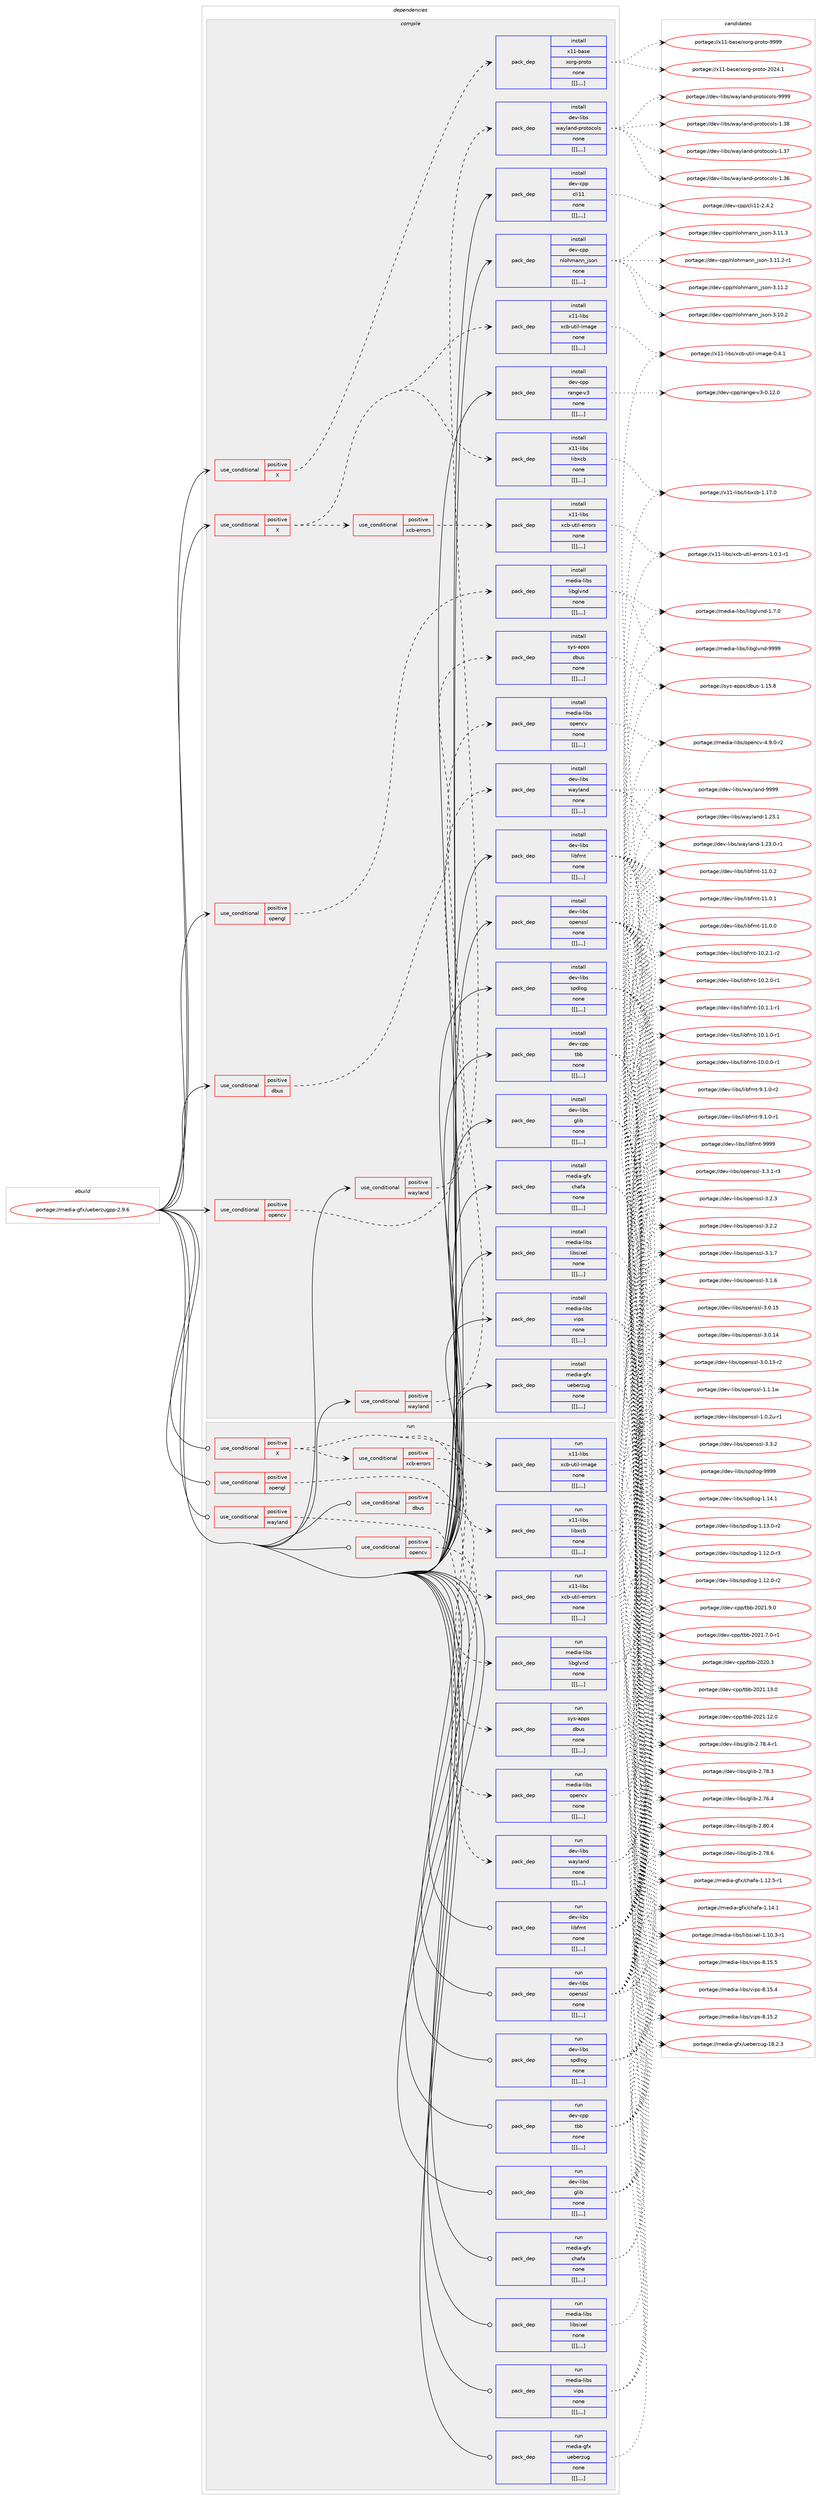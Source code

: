 digraph prolog {

# *************
# Graph options
# *************

newrank=true;
concentrate=true;
compound=true;
graph [rankdir=LR,fontname=Helvetica,fontsize=10,ranksep=1.5];#, ranksep=2.5, nodesep=0.2];
edge  [arrowhead=vee];
node  [fontname=Helvetica,fontsize=10];

# **********
# The ebuild
# **********

subgraph cluster_leftcol {
color=gray;
label=<<i>ebuild</i>>;
id [label="portage://media-gfx/ueberzugpp-2.9.6", color=red, width=4, href="../media-gfx/ueberzugpp-2.9.6.svg"];
}

# ****************
# The dependencies
# ****************

subgraph cluster_midcol {
color=gray;
label=<<i>dependencies</i>>;
subgraph cluster_compile {
fillcolor="#eeeeee";
style=filled;
label=<<i>compile</i>>;
subgraph cond80290 {
dependency317638 [label=<<TABLE BORDER="0" CELLBORDER="1" CELLSPACING="0" CELLPADDING="4"><TR><TD ROWSPAN="3" CELLPADDING="10">use_conditional</TD></TR><TR><TD>positive</TD></TR><TR><TD>X</TD></TR></TABLE>>, shape=none, color=red];
subgraph pack234716 {
dependency317694 [label=<<TABLE BORDER="0" CELLBORDER="1" CELLSPACING="0" CELLPADDING="4" WIDTH="220"><TR><TD ROWSPAN="6" CELLPADDING="30">pack_dep</TD></TR><TR><TD WIDTH="110">install</TD></TR><TR><TD>x11-base</TD></TR><TR><TD>xorg-proto</TD></TR><TR><TD>none</TD></TR><TR><TD>[[],,,,]</TD></TR></TABLE>>, shape=none, color=blue];
}
dependency317638:e -> dependency317694:w [weight=20,style="dashed",arrowhead="vee"];
}
id:e -> dependency317638:w [weight=20,style="solid",arrowhead="vee"];
subgraph cond80302 {
dependency317715 [label=<<TABLE BORDER="0" CELLBORDER="1" CELLSPACING="0" CELLPADDING="4"><TR><TD ROWSPAN="3" CELLPADDING="10">use_conditional</TD></TR><TR><TD>positive</TD></TR><TR><TD>X</TD></TR></TABLE>>, shape=none, color=red];
subgraph pack234764 {
dependency317736 [label=<<TABLE BORDER="0" CELLBORDER="1" CELLSPACING="0" CELLPADDING="4" WIDTH="220"><TR><TD ROWSPAN="6" CELLPADDING="30">pack_dep</TD></TR><TR><TD WIDTH="110">install</TD></TR><TR><TD>x11-libs</TD></TR><TR><TD>libxcb</TD></TR><TR><TD>none</TD></TR><TR><TD>[[],,,,]</TD></TR></TABLE>>, shape=none, color=blue];
}
dependency317715:e -> dependency317736:w [weight=20,style="dashed",arrowhead="vee"];
subgraph pack234833 {
dependency317786 [label=<<TABLE BORDER="0" CELLBORDER="1" CELLSPACING="0" CELLPADDING="4" WIDTH="220"><TR><TD ROWSPAN="6" CELLPADDING="30">pack_dep</TD></TR><TR><TD WIDTH="110">install</TD></TR><TR><TD>x11-libs</TD></TR><TR><TD>xcb-util-image</TD></TR><TR><TD>none</TD></TR><TR><TD>[[],,,,]</TD></TR></TABLE>>, shape=none, color=blue];
}
dependency317715:e -> dependency317786:w [weight=20,style="dashed",arrowhead="vee"];
subgraph cond80316 {
dependency317854 [label=<<TABLE BORDER="0" CELLBORDER="1" CELLSPACING="0" CELLPADDING="4"><TR><TD ROWSPAN="3" CELLPADDING="10">use_conditional</TD></TR><TR><TD>positive</TD></TR><TR><TD>xcb-errors</TD></TR></TABLE>>, shape=none, color=red];
subgraph pack234893 {
dependency317856 [label=<<TABLE BORDER="0" CELLBORDER="1" CELLSPACING="0" CELLPADDING="4" WIDTH="220"><TR><TD ROWSPAN="6" CELLPADDING="30">pack_dep</TD></TR><TR><TD WIDTH="110">install</TD></TR><TR><TD>x11-libs</TD></TR><TR><TD>xcb-util-errors</TD></TR><TR><TD>none</TD></TR><TR><TD>[[],,,,]</TD></TR></TABLE>>, shape=none, color=blue];
}
dependency317854:e -> dependency317856:w [weight=20,style="dashed",arrowhead="vee"];
}
dependency317715:e -> dependency317854:w [weight=20,style="dashed",arrowhead="vee"];
}
id:e -> dependency317715:w [weight=20,style="solid",arrowhead="vee"];
subgraph cond80317 {
dependency317886 [label=<<TABLE BORDER="0" CELLBORDER="1" CELLSPACING="0" CELLPADDING="4"><TR><TD ROWSPAN="3" CELLPADDING="10">use_conditional</TD></TR><TR><TD>positive</TD></TR><TR><TD>dbus</TD></TR></TABLE>>, shape=none, color=red];
subgraph pack234921 {
dependency317941 [label=<<TABLE BORDER="0" CELLBORDER="1" CELLSPACING="0" CELLPADDING="4" WIDTH="220"><TR><TD ROWSPAN="6" CELLPADDING="30">pack_dep</TD></TR><TR><TD WIDTH="110">install</TD></TR><TR><TD>sys-apps</TD></TR><TR><TD>dbus</TD></TR><TR><TD>none</TD></TR><TR><TD>[[],,,,]</TD></TR></TABLE>>, shape=none, color=blue];
}
dependency317886:e -> dependency317941:w [weight=20,style="dashed",arrowhead="vee"];
}
id:e -> dependency317886:w [weight=20,style="solid",arrowhead="vee"];
subgraph cond80326 {
dependency317969 [label=<<TABLE BORDER="0" CELLBORDER="1" CELLSPACING="0" CELLPADDING="4"><TR><TD ROWSPAN="3" CELLPADDING="10">use_conditional</TD></TR><TR><TD>positive</TD></TR><TR><TD>opencv</TD></TR></TABLE>>, shape=none, color=red];
subgraph pack234994 {
dependency317972 [label=<<TABLE BORDER="0" CELLBORDER="1" CELLSPACING="0" CELLPADDING="4" WIDTH="220"><TR><TD ROWSPAN="6" CELLPADDING="30">pack_dep</TD></TR><TR><TD WIDTH="110">install</TD></TR><TR><TD>media-libs</TD></TR><TR><TD>opencv</TD></TR><TR><TD>none</TD></TR><TR><TD>[[],,,,]</TD></TR></TABLE>>, shape=none, color=blue];
}
dependency317969:e -> dependency317972:w [weight=20,style="dashed",arrowhead="vee"];
}
id:e -> dependency317969:w [weight=20,style="solid",arrowhead="vee"];
subgraph cond80334 {
dependency318051 [label=<<TABLE BORDER="0" CELLBORDER="1" CELLSPACING="0" CELLPADDING="4"><TR><TD ROWSPAN="3" CELLPADDING="10">use_conditional</TD></TR><TR><TD>positive</TD></TR><TR><TD>opengl</TD></TR></TABLE>>, shape=none, color=red];
subgraph pack235082 {
dependency318073 [label=<<TABLE BORDER="0" CELLBORDER="1" CELLSPACING="0" CELLPADDING="4" WIDTH="220"><TR><TD ROWSPAN="6" CELLPADDING="30">pack_dep</TD></TR><TR><TD WIDTH="110">install</TD></TR><TR><TD>media-libs</TD></TR><TR><TD>libglvnd</TD></TR><TR><TD>none</TD></TR><TR><TD>[[],,,,]</TD></TR></TABLE>>, shape=none, color=blue];
}
dependency318051:e -> dependency318073:w [weight=20,style="dashed",arrowhead="vee"];
}
id:e -> dependency318051:w [weight=20,style="solid",arrowhead="vee"];
subgraph cond80343 {
dependency318096 [label=<<TABLE BORDER="0" CELLBORDER="1" CELLSPACING="0" CELLPADDING="4"><TR><TD ROWSPAN="3" CELLPADDING="10">use_conditional</TD></TR><TR><TD>positive</TD></TR><TR><TD>wayland</TD></TR></TABLE>>, shape=none, color=red];
subgraph pack235107 {
dependency318111 [label=<<TABLE BORDER="0" CELLBORDER="1" CELLSPACING="0" CELLPADDING="4" WIDTH="220"><TR><TD ROWSPAN="6" CELLPADDING="30">pack_dep</TD></TR><TR><TD WIDTH="110">install</TD></TR><TR><TD>dev-libs</TD></TR><TR><TD>wayland</TD></TR><TR><TD>none</TD></TR><TR><TD>[[],,,,]</TD></TR></TABLE>>, shape=none, color=blue];
}
dependency318096:e -> dependency318111:w [weight=20,style="dashed",arrowhead="vee"];
}
id:e -> dependency318096:w [weight=20,style="solid",arrowhead="vee"];
subgraph cond80345 {
dependency318146 [label=<<TABLE BORDER="0" CELLBORDER="1" CELLSPACING="0" CELLPADDING="4"><TR><TD ROWSPAN="3" CELLPADDING="10">use_conditional</TD></TR><TR><TD>positive</TD></TR><TR><TD>wayland</TD></TR></TABLE>>, shape=none, color=red];
subgraph pack235152 {
dependency318164 [label=<<TABLE BORDER="0" CELLBORDER="1" CELLSPACING="0" CELLPADDING="4" WIDTH="220"><TR><TD ROWSPAN="6" CELLPADDING="30">pack_dep</TD></TR><TR><TD WIDTH="110">install</TD></TR><TR><TD>dev-libs</TD></TR><TR><TD>wayland-protocols</TD></TR><TR><TD>none</TD></TR><TR><TD>[[],,,,]</TD></TR></TABLE>>, shape=none, color=blue];
}
dependency318146:e -> dependency318164:w [weight=20,style="dashed",arrowhead="vee"];
}
id:e -> dependency318146:w [weight=20,style="solid",arrowhead="vee"];
subgraph pack235211 {
dependency318235 [label=<<TABLE BORDER="0" CELLBORDER="1" CELLSPACING="0" CELLPADDING="4" WIDTH="220"><TR><TD ROWSPAN="6" CELLPADDING="30">pack_dep</TD></TR><TR><TD WIDTH="110">install</TD></TR><TR><TD>dev-cpp</TD></TR><TR><TD>cli11</TD></TR><TR><TD>none</TD></TR><TR><TD>[[],,,,]</TD></TR></TABLE>>, shape=none, color=blue];
}
id:e -> dependency318235:w [weight=20,style="solid",arrowhead="vee"];
subgraph pack235244 {
dependency318270 [label=<<TABLE BORDER="0" CELLBORDER="1" CELLSPACING="0" CELLPADDING="4" WIDTH="220"><TR><TD ROWSPAN="6" CELLPADDING="30">pack_dep</TD></TR><TR><TD WIDTH="110">install</TD></TR><TR><TD>dev-cpp</TD></TR><TR><TD>nlohmann_json</TD></TR><TR><TD>none</TD></TR><TR><TD>[[],,,,]</TD></TR></TABLE>>, shape=none, color=blue];
}
id:e -> dependency318270:w [weight=20,style="solid",arrowhead="vee"];
subgraph pack235260 {
dependency318298 [label=<<TABLE BORDER="0" CELLBORDER="1" CELLSPACING="0" CELLPADDING="4" WIDTH="220"><TR><TD ROWSPAN="6" CELLPADDING="30">pack_dep</TD></TR><TR><TD WIDTH="110">install</TD></TR><TR><TD>dev-cpp</TD></TR><TR><TD>range-v3</TD></TR><TR><TD>none</TD></TR><TR><TD>[[],,,,]</TD></TR></TABLE>>, shape=none, color=blue];
}
id:e -> dependency318298:w [weight=20,style="solid",arrowhead="vee"];
subgraph pack235299 {
dependency318332 [label=<<TABLE BORDER="0" CELLBORDER="1" CELLSPACING="0" CELLPADDING="4" WIDTH="220"><TR><TD ROWSPAN="6" CELLPADDING="30">pack_dep</TD></TR><TR><TD WIDTH="110">install</TD></TR><TR><TD>dev-cpp</TD></TR><TR><TD>tbb</TD></TR><TR><TD>none</TD></TR><TR><TD>[[],,,,]</TD></TR></TABLE>>, shape=none, color=blue];
}
id:e -> dependency318332:w [weight=20,style="solid",arrowhead="vee"];
subgraph pack235312 {
dependency318365 [label=<<TABLE BORDER="0" CELLBORDER="1" CELLSPACING="0" CELLPADDING="4" WIDTH="220"><TR><TD ROWSPAN="6" CELLPADDING="30">pack_dep</TD></TR><TR><TD WIDTH="110">install</TD></TR><TR><TD>dev-libs</TD></TR><TR><TD>glib</TD></TR><TR><TD>none</TD></TR><TR><TD>[[],,,,]</TD></TR></TABLE>>, shape=none, color=blue];
}
id:e -> dependency318365:w [weight=20,style="solid",arrowhead="vee"];
subgraph pack235335 {
dependency318370 [label=<<TABLE BORDER="0" CELLBORDER="1" CELLSPACING="0" CELLPADDING="4" WIDTH="220"><TR><TD ROWSPAN="6" CELLPADDING="30">pack_dep</TD></TR><TR><TD WIDTH="110">install</TD></TR><TR><TD>dev-libs</TD></TR><TR><TD>libfmt</TD></TR><TR><TD>none</TD></TR><TR><TD>[[],,,,]</TD></TR></TABLE>>, shape=none, color=blue];
}
id:e -> dependency318370:w [weight=20,style="solid",arrowhead="vee"];
subgraph pack235339 {
dependency318378 [label=<<TABLE BORDER="0" CELLBORDER="1" CELLSPACING="0" CELLPADDING="4" WIDTH="220"><TR><TD ROWSPAN="6" CELLPADDING="30">pack_dep</TD></TR><TR><TD WIDTH="110">install</TD></TR><TR><TD>dev-libs</TD></TR><TR><TD>openssl</TD></TR><TR><TD>none</TD></TR><TR><TD>[[],,,,]</TD></TR></TABLE>>, shape=none, color=blue];
}
id:e -> dependency318378:w [weight=20,style="solid",arrowhead="vee"];
subgraph pack235343 {
dependency318424 [label=<<TABLE BORDER="0" CELLBORDER="1" CELLSPACING="0" CELLPADDING="4" WIDTH="220"><TR><TD ROWSPAN="6" CELLPADDING="30">pack_dep</TD></TR><TR><TD WIDTH="110">install</TD></TR><TR><TD>dev-libs</TD></TR><TR><TD>spdlog</TD></TR><TR><TD>none</TD></TR><TR><TD>[[],,,,]</TD></TR></TABLE>>, shape=none, color=blue];
}
id:e -> dependency318424:w [weight=20,style="solid",arrowhead="vee"];
subgraph pack235382 {
dependency318439 [label=<<TABLE BORDER="0" CELLBORDER="1" CELLSPACING="0" CELLPADDING="4" WIDTH="220"><TR><TD ROWSPAN="6" CELLPADDING="30">pack_dep</TD></TR><TR><TD WIDTH="110">install</TD></TR><TR><TD>media-gfx</TD></TR><TR><TD>chafa</TD></TR><TR><TD>none</TD></TR><TR><TD>[[],,,,]</TD></TR></TABLE>>, shape=none, color=blue];
}
id:e -> dependency318439:w [weight=20,style="solid",arrowhead="vee"];
subgraph pack235412 {
dependency318465 [label=<<TABLE BORDER="0" CELLBORDER="1" CELLSPACING="0" CELLPADDING="4" WIDTH="220"><TR><TD ROWSPAN="6" CELLPADDING="30">pack_dep</TD></TR><TR><TD WIDTH="110">install</TD></TR><TR><TD>media-libs</TD></TR><TR><TD>libsixel</TD></TR><TR><TD>none</TD></TR><TR><TD>[[],,,,]</TD></TR></TABLE>>, shape=none, color=blue];
}
id:e -> dependency318465:w [weight=20,style="solid",arrowhead="vee"];
subgraph pack235415 {
dependency318470 [label=<<TABLE BORDER="0" CELLBORDER="1" CELLSPACING="0" CELLPADDING="4" WIDTH="220"><TR><TD ROWSPAN="6" CELLPADDING="30">pack_dep</TD></TR><TR><TD WIDTH="110">install</TD></TR><TR><TD>media-libs</TD></TR><TR><TD>vips</TD></TR><TR><TD>none</TD></TR><TR><TD>[[],,,,]</TD></TR></TABLE>>, shape=none, color=blue];
}
id:e -> dependency318470:w [weight=20,style="solid",arrowhead="vee"];
subgraph pack235418 {
dependency318499 [label=<<TABLE BORDER="0" CELLBORDER="1" CELLSPACING="0" CELLPADDING="4" WIDTH="220"><TR><TD ROWSPAN="6" CELLPADDING="30">pack_dep</TD></TR><TR><TD WIDTH="110">install</TD></TR><TR><TD>media-gfx</TD></TR><TR><TD>ueberzug</TD></TR><TR><TD>none</TD></TR><TR><TD>[[],,,,]</TD></TR></TABLE>>, shape=none, color=blue];
}
id:e -> dependency318499:w [weight=20,style="solid",arrowhead="vee"];
}
subgraph cluster_compileandrun {
fillcolor="#eeeeee";
style=filled;
label=<<i>compile and run</i>>;
}
subgraph cluster_run {
fillcolor="#eeeeee";
style=filled;
label=<<i>run</i>>;
subgraph cond80407 {
dependency318517 [label=<<TABLE BORDER="0" CELLBORDER="1" CELLSPACING="0" CELLPADDING="4"><TR><TD ROWSPAN="3" CELLPADDING="10">use_conditional</TD></TR><TR><TD>positive</TD></TR><TR><TD>X</TD></TR></TABLE>>, shape=none, color=red];
subgraph pack235460 {
dependency318543 [label=<<TABLE BORDER="0" CELLBORDER="1" CELLSPACING="0" CELLPADDING="4" WIDTH="220"><TR><TD ROWSPAN="6" CELLPADDING="30">pack_dep</TD></TR><TR><TD WIDTH="110">run</TD></TR><TR><TD>x11-libs</TD></TR><TR><TD>libxcb</TD></TR><TR><TD>none</TD></TR><TR><TD>[[],,,,]</TD></TR></TABLE>>, shape=none, color=blue];
}
dependency318517:e -> dependency318543:w [weight=20,style="dashed",arrowhead="vee"];
subgraph pack235477 {
dependency318586 [label=<<TABLE BORDER="0" CELLBORDER="1" CELLSPACING="0" CELLPADDING="4" WIDTH="220"><TR><TD ROWSPAN="6" CELLPADDING="30">pack_dep</TD></TR><TR><TD WIDTH="110">run</TD></TR><TR><TD>x11-libs</TD></TR><TR><TD>xcb-util-image</TD></TR><TR><TD>none</TD></TR><TR><TD>[[],,,,]</TD></TR></TABLE>>, shape=none, color=blue];
}
dependency318517:e -> dependency318586:w [weight=20,style="dashed",arrowhead="vee"];
subgraph cond80428 {
dependency318601 [label=<<TABLE BORDER="0" CELLBORDER="1" CELLSPACING="0" CELLPADDING="4"><TR><TD ROWSPAN="3" CELLPADDING="10">use_conditional</TD></TR><TR><TD>positive</TD></TR><TR><TD>xcb-errors</TD></TR></TABLE>>, shape=none, color=red];
subgraph pack235516 {
dependency318634 [label=<<TABLE BORDER="0" CELLBORDER="1" CELLSPACING="0" CELLPADDING="4" WIDTH="220"><TR><TD ROWSPAN="6" CELLPADDING="30">pack_dep</TD></TR><TR><TD WIDTH="110">run</TD></TR><TR><TD>x11-libs</TD></TR><TR><TD>xcb-util-errors</TD></TR><TR><TD>none</TD></TR><TR><TD>[[],,,,]</TD></TR></TABLE>>, shape=none, color=blue];
}
dependency318601:e -> dependency318634:w [weight=20,style="dashed",arrowhead="vee"];
}
dependency318517:e -> dependency318601:w [weight=20,style="dashed",arrowhead="vee"];
}
id:e -> dependency318517:w [weight=20,style="solid",arrowhead="odot"];
subgraph cond80440 {
dependency318638 [label=<<TABLE BORDER="0" CELLBORDER="1" CELLSPACING="0" CELLPADDING="4"><TR><TD ROWSPAN="3" CELLPADDING="10">use_conditional</TD></TR><TR><TD>positive</TD></TR><TR><TD>dbus</TD></TR></TABLE>>, shape=none, color=red];
subgraph pack235557 {
dependency318666 [label=<<TABLE BORDER="0" CELLBORDER="1" CELLSPACING="0" CELLPADDING="4" WIDTH="220"><TR><TD ROWSPAN="6" CELLPADDING="30">pack_dep</TD></TR><TR><TD WIDTH="110">run</TD></TR><TR><TD>sys-apps</TD></TR><TR><TD>dbus</TD></TR><TR><TD>none</TD></TR><TR><TD>[[],,,,]</TD></TR></TABLE>>, shape=none, color=blue];
}
dependency318638:e -> dependency318666:w [weight=20,style="dashed",arrowhead="vee"];
}
id:e -> dependency318638:w [weight=20,style="solid",arrowhead="odot"];
subgraph cond80446 {
dependency318669 [label=<<TABLE BORDER="0" CELLBORDER="1" CELLSPACING="0" CELLPADDING="4"><TR><TD ROWSPAN="3" CELLPADDING="10">use_conditional</TD></TR><TR><TD>positive</TD></TR><TR><TD>opencv</TD></TR></TABLE>>, shape=none, color=red];
subgraph pack235581 {
dependency318693 [label=<<TABLE BORDER="0" CELLBORDER="1" CELLSPACING="0" CELLPADDING="4" WIDTH="220"><TR><TD ROWSPAN="6" CELLPADDING="30">pack_dep</TD></TR><TR><TD WIDTH="110">run</TD></TR><TR><TD>media-libs</TD></TR><TR><TD>opencv</TD></TR><TR><TD>none</TD></TR><TR><TD>[[],,,,]</TD></TR></TABLE>>, shape=none, color=blue];
}
dependency318669:e -> dependency318693:w [weight=20,style="dashed",arrowhead="vee"];
}
id:e -> dependency318669:w [weight=20,style="solid",arrowhead="odot"];
subgraph cond80452 {
dependency318751 [label=<<TABLE BORDER="0" CELLBORDER="1" CELLSPACING="0" CELLPADDING="4"><TR><TD ROWSPAN="3" CELLPADDING="10">use_conditional</TD></TR><TR><TD>positive</TD></TR><TR><TD>opengl</TD></TR></TABLE>>, shape=none, color=red];
subgraph pack235648 {
dependency318779 [label=<<TABLE BORDER="0" CELLBORDER="1" CELLSPACING="0" CELLPADDING="4" WIDTH="220"><TR><TD ROWSPAN="6" CELLPADDING="30">pack_dep</TD></TR><TR><TD WIDTH="110">run</TD></TR><TR><TD>media-libs</TD></TR><TR><TD>libglvnd</TD></TR><TR><TD>none</TD></TR><TR><TD>[[],,,,]</TD></TR></TABLE>>, shape=none, color=blue];
}
dependency318751:e -> dependency318779:w [weight=20,style="dashed",arrowhead="vee"];
}
id:e -> dependency318751:w [weight=20,style="solid",arrowhead="odot"];
subgraph cond80494 {
dependency318849 [label=<<TABLE BORDER="0" CELLBORDER="1" CELLSPACING="0" CELLPADDING="4"><TR><TD ROWSPAN="3" CELLPADDING="10">use_conditional</TD></TR><TR><TD>positive</TD></TR><TR><TD>wayland</TD></TR></TABLE>>, shape=none, color=red];
subgraph pack235698 {
dependency318870 [label=<<TABLE BORDER="0" CELLBORDER="1" CELLSPACING="0" CELLPADDING="4" WIDTH="220"><TR><TD ROWSPAN="6" CELLPADDING="30">pack_dep</TD></TR><TR><TD WIDTH="110">run</TD></TR><TR><TD>dev-libs</TD></TR><TR><TD>wayland</TD></TR><TR><TD>none</TD></TR><TR><TD>[[],,,,]</TD></TR></TABLE>>, shape=none, color=blue];
}
dependency318849:e -> dependency318870:w [weight=20,style="dashed",arrowhead="vee"];
}
id:e -> dependency318849:w [weight=20,style="solid",arrowhead="odot"];
subgraph pack235742 {
dependency318987 [label=<<TABLE BORDER="0" CELLBORDER="1" CELLSPACING="0" CELLPADDING="4" WIDTH="220"><TR><TD ROWSPAN="6" CELLPADDING="30">pack_dep</TD></TR><TR><TD WIDTH="110">run</TD></TR><TR><TD>dev-cpp</TD></TR><TR><TD>tbb</TD></TR><TR><TD>none</TD></TR><TR><TD>[[],,,,]</TD></TR></TABLE>>, shape=none, color=blue];
}
id:e -> dependency318987:w [weight=20,style="solid",arrowhead="odot"];
subgraph pack235799 {
dependency319008 [label=<<TABLE BORDER="0" CELLBORDER="1" CELLSPACING="0" CELLPADDING="4" WIDTH="220"><TR><TD ROWSPAN="6" CELLPADDING="30">pack_dep</TD></TR><TR><TD WIDTH="110">run</TD></TR><TR><TD>dev-libs</TD></TR><TR><TD>glib</TD></TR><TR><TD>none</TD></TR><TR><TD>[[],,,,]</TD></TR></TABLE>>, shape=none, color=blue];
}
id:e -> dependency319008:w [weight=20,style="solid",arrowhead="odot"];
subgraph pack235803 {
dependency319013 [label=<<TABLE BORDER="0" CELLBORDER="1" CELLSPACING="0" CELLPADDING="4" WIDTH="220"><TR><TD ROWSPAN="6" CELLPADDING="30">pack_dep</TD></TR><TR><TD WIDTH="110">run</TD></TR><TR><TD>dev-libs</TD></TR><TR><TD>libfmt</TD></TR><TR><TD>none</TD></TR><TR><TD>[[],,,,]</TD></TR></TABLE>>, shape=none, color=blue];
}
id:e -> dependency319013:w [weight=20,style="solid",arrowhead="odot"];
subgraph pack235805 {
dependency319022 [label=<<TABLE BORDER="0" CELLBORDER="1" CELLSPACING="0" CELLPADDING="4" WIDTH="220"><TR><TD ROWSPAN="6" CELLPADDING="30">pack_dep</TD></TR><TR><TD WIDTH="110">run</TD></TR><TR><TD>dev-libs</TD></TR><TR><TD>openssl</TD></TR><TR><TD>none</TD></TR><TR><TD>[[],,,,]</TD></TR></TABLE>>, shape=none, color=blue];
}
id:e -> dependency319022:w [weight=20,style="solid",arrowhead="odot"];
subgraph pack235820 {
dependency319056 [label=<<TABLE BORDER="0" CELLBORDER="1" CELLSPACING="0" CELLPADDING="4" WIDTH="220"><TR><TD ROWSPAN="6" CELLPADDING="30">pack_dep</TD></TR><TR><TD WIDTH="110">run</TD></TR><TR><TD>dev-libs</TD></TR><TR><TD>spdlog</TD></TR><TR><TD>none</TD></TR><TR><TD>[[],,,,]</TD></TR></TABLE>>, shape=none, color=blue];
}
id:e -> dependency319056:w [weight=20,style="solid",arrowhead="odot"];
subgraph pack235836 {
dependency319060 [label=<<TABLE BORDER="0" CELLBORDER="1" CELLSPACING="0" CELLPADDING="4" WIDTH="220"><TR><TD ROWSPAN="6" CELLPADDING="30">pack_dep</TD></TR><TR><TD WIDTH="110">run</TD></TR><TR><TD>media-gfx</TD></TR><TR><TD>chafa</TD></TR><TR><TD>none</TD></TR><TR><TD>[[],,,,]</TD></TR></TABLE>>, shape=none, color=blue];
}
id:e -> dependency319060:w [weight=20,style="solid",arrowhead="odot"];
subgraph pack235875 {
dependency319122 [label=<<TABLE BORDER="0" CELLBORDER="1" CELLSPACING="0" CELLPADDING="4" WIDTH="220"><TR><TD ROWSPAN="6" CELLPADDING="30">pack_dep</TD></TR><TR><TD WIDTH="110">run</TD></TR><TR><TD>media-libs</TD></TR><TR><TD>libsixel</TD></TR><TR><TD>none</TD></TR><TR><TD>[[],,,,]</TD></TR></TABLE>>, shape=none, color=blue];
}
id:e -> dependency319122:w [weight=20,style="solid",arrowhead="odot"];
subgraph pack235890 {
dependency319141 [label=<<TABLE BORDER="0" CELLBORDER="1" CELLSPACING="0" CELLPADDING="4" WIDTH="220"><TR><TD ROWSPAN="6" CELLPADDING="30">pack_dep</TD></TR><TR><TD WIDTH="110">run</TD></TR><TR><TD>media-libs</TD></TR><TR><TD>vips</TD></TR><TR><TD>none</TD></TR><TR><TD>[[],,,,]</TD></TR></TABLE>>, shape=none, color=blue];
}
id:e -> dependency319141:w [weight=20,style="solid",arrowhead="odot"];
subgraph pack235918 {
dependency319213 [label=<<TABLE BORDER="0" CELLBORDER="1" CELLSPACING="0" CELLPADDING="4" WIDTH="220"><TR><TD ROWSPAN="6" CELLPADDING="30">pack_dep</TD></TR><TR><TD WIDTH="110">run</TD></TR><TR><TD>media-gfx</TD></TR><TR><TD>ueberzug</TD></TR><TR><TD>none</TD></TR><TR><TD>[[],,,,]</TD></TR></TABLE>>, shape=none, color=blue];
}
id:e -> dependency319213:w [weight=20,style="solid",arrowhead="odot"];
}
}

# **************
# The candidates
# **************

subgraph cluster_choices {
rank=same;
color=gray;
label=<<i>candidates</i>>;

subgraph choice234808 {
color=black;
nodesep=1;
choice120494945989711510147120111114103451121141111161114557575757 [label="portage://x11-base/xorg-proto-9999", color=red, width=4,href="../x11-base/xorg-proto-9999.svg"];
choice1204949459897115101471201111141034511211411111611145504850524649 [label="portage://x11-base/xorg-proto-2024.1", color=red, width=4,href="../x11-base/xorg-proto-2024.1.svg"];
dependency317694:e -> choice120494945989711510147120111114103451121141111161114557575757:w [style=dotted,weight="100"];
dependency317694:e -> choice1204949459897115101471201111141034511211411111611145504850524649:w [style=dotted,weight="100"];
}
subgraph choice234885 {
color=black;
nodesep=1;
choice120494945108105981154710810598120999845494649554648 [label="portage://x11-libs/libxcb-1.17.0", color=red, width=4,href="../x11-libs/libxcb-1.17.0.svg"];
dependency317736:e -> choice120494945108105981154710810598120999845494649554648:w [style=dotted,weight="100"];
}
subgraph choice234921 {
color=black;
nodesep=1;
choice12049494510810598115471209998451171161051084510510997103101454846524649 [label="portage://x11-libs/xcb-util-image-0.4.1", color=red, width=4,href="../x11-libs/xcb-util-image-0.4.1.svg"];
dependency317786:e -> choice12049494510810598115471209998451171161051084510510997103101454846524649:w [style=dotted,weight="100"];
}
subgraph choice234925 {
color=black;
nodesep=1;
choice1204949451081059811547120999845117116105108451011141141111141154549464846494511449 [label="portage://x11-libs/xcb-util-errors-1.0.1-r1", color=red, width=4,href="../x11-libs/xcb-util-errors-1.0.1-r1.svg"];
dependency317856:e -> choice1204949451081059811547120999845117116105108451011141141111141154549464846494511449:w [style=dotted,weight="100"];
}
subgraph choice234932 {
color=black;
nodesep=1;
choice1151211154597112112115471009811711545494649534656 [label="portage://sys-apps/dbus-1.15.8", color=red, width=4,href="../sys-apps/dbus-1.15.8.svg"];
dependency317941:e -> choice1151211154597112112115471009811711545494649534656:w [style=dotted,weight="100"];
}
subgraph choice234954 {
color=black;
nodesep=1;
choice10910110010597451081059811547111112101110991184552465746484511450 [label="portage://media-libs/opencv-4.9.0-r2", color=red, width=4,href="../media-libs/opencv-4.9.0-r2.svg"];
dependency317972:e -> choice10910110010597451081059811547111112101110991184552465746484511450:w [style=dotted,weight="100"];
}
subgraph choice235011 {
color=black;
nodesep=1;
choice10910110010597451081059811547108105981031081181101004557575757 [label="portage://media-libs/libglvnd-9999", color=red, width=4,href="../media-libs/libglvnd-9999.svg"];
choice1091011001059745108105981154710810598103108118110100454946554648 [label="portage://media-libs/libglvnd-1.7.0", color=red, width=4,href="../media-libs/libglvnd-1.7.0.svg"];
dependency318073:e -> choice10910110010597451081059811547108105981031081181101004557575757:w [style=dotted,weight="100"];
dependency318073:e -> choice1091011001059745108105981154710810598103108118110100454946554648:w [style=dotted,weight="100"];
}
subgraph choice235020 {
color=black;
nodesep=1;
choice10010111845108105981154711997121108971101004557575757 [label="portage://dev-libs/wayland-9999", color=red, width=4,href="../dev-libs/wayland-9999.svg"];
choice100101118451081059811547119971211089711010045494650514649 [label="portage://dev-libs/wayland-1.23.1", color=red, width=4,href="../dev-libs/wayland-1.23.1.svg"];
choice1001011184510810598115471199712110897110100454946505146484511449 [label="portage://dev-libs/wayland-1.23.0-r1", color=red, width=4,href="../dev-libs/wayland-1.23.0-r1.svg"];
dependency318111:e -> choice10010111845108105981154711997121108971101004557575757:w [style=dotted,weight="100"];
dependency318111:e -> choice100101118451081059811547119971211089711010045494650514649:w [style=dotted,weight="100"];
dependency318111:e -> choice1001011184510810598115471199712110897110100454946505146484511449:w [style=dotted,weight="100"];
}
subgraph choice235028 {
color=black;
nodesep=1;
choice100101118451081059811547119971211089711010045112114111116111991111081154557575757 [label="portage://dev-libs/wayland-protocols-9999", color=red, width=4,href="../dev-libs/wayland-protocols-9999.svg"];
choice100101118451081059811547119971211089711010045112114111116111991111081154549465156 [label="portage://dev-libs/wayland-protocols-1.38", color=red, width=4,href="../dev-libs/wayland-protocols-1.38.svg"];
choice100101118451081059811547119971211089711010045112114111116111991111081154549465155 [label="portage://dev-libs/wayland-protocols-1.37", color=red, width=4,href="../dev-libs/wayland-protocols-1.37.svg"];
choice100101118451081059811547119971211089711010045112114111116111991111081154549465154 [label="portage://dev-libs/wayland-protocols-1.36", color=red, width=4,href="../dev-libs/wayland-protocols-1.36.svg"];
dependency318164:e -> choice100101118451081059811547119971211089711010045112114111116111991111081154557575757:w [style=dotted,weight="100"];
dependency318164:e -> choice100101118451081059811547119971211089711010045112114111116111991111081154549465156:w [style=dotted,weight="100"];
dependency318164:e -> choice100101118451081059811547119971211089711010045112114111116111991111081154549465155:w [style=dotted,weight="100"];
dependency318164:e -> choice100101118451081059811547119971211089711010045112114111116111991111081154549465154:w [style=dotted,weight="100"];
}
subgraph choice235033 {
color=black;
nodesep=1;
choice100101118459911211247991081054949455046524650 [label="portage://dev-cpp/cli11-2.4.2", color=red, width=4,href="../dev-cpp/cli11-2.4.2.svg"];
dependency318235:e -> choice100101118459911211247991081054949455046524650:w [style=dotted,weight="100"];
}
subgraph choice235050 {
color=black;
nodesep=1;
choice100101118459911211247110108111104109971101109510611511111045514649494651 [label="portage://dev-cpp/nlohmann_json-3.11.3", color=red, width=4,href="../dev-cpp/nlohmann_json-3.11.3.svg"];
choice1001011184599112112471101081111041099711011095106115111110455146494946504511449 [label="portage://dev-cpp/nlohmann_json-3.11.2-r1", color=red, width=4,href="../dev-cpp/nlohmann_json-3.11.2-r1.svg"];
choice100101118459911211247110108111104109971101109510611511111045514649494650 [label="portage://dev-cpp/nlohmann_json-3.11.2", color=red, width=4,href="../dev-cpp/nlohmann_json-3.11.2.svg"];
choice100101118459911211247110108111104109971101109510611511111045514649484650 [label="portage://dev-cpp/nlohmann_json-3.10.2", color=red, width=4,href="../dev-cpp/nlohmann_json-3.10.2.svg"];
dependency318270:e -> choice100101118459911211247110108111104109971101109510611511111045514649494651:w [style=dotted,weight="100"];
dependency318270:e -> choice1001011184599112112471101081111041099711011095106115111110455146494946504511449:w [style=dotted,weight="100"];
dependency318270:e -> choice100101118459911211247110108111104109971101109510611511111045514649494650:w [style=dotted,weight="100"];
dependency318270:e -> choice100101118459911211247110108111104109971101109510611511111045514649484650:w [style=dotted,weight="100"];
}
subgraph choice235055 {
color=black;
nodesep=1;
choice10010111845991121124711497110103101451185145484649504648 [label="portage://dev-cpp/range-v3-0.12.0", color=red, width=4,href="../dev-cpp/range-v3-0.12.0.svg"];
dependency318298:e -> choice10010111845991121124711497110103101451185145484649504648:w [style=dotted,weight="100"];
}
subgraph choice235057 {
color=black;
nodesep=1;
choice100101118459911211247116989845504850494649514648 [label="portage://dev-cpp/tbb-2021.13.0", color=red, width=4,href="../dev-cpp/tbb-2021.13.0.svg"];
choice100101118459911211247116989845504850494649504648 [label="portage://dev-cpp/tbb-2021.12.0", color=red, width=4,href="../dev-cpp/tbb-2021.12.0.svg"];
choice1001011184599112112471169898455048504946574648 [label="portage://dev-cpp/tbb-2021.9.0", color=red, width=4,href="../dev-cpp/tbb-2021.9.0.svg"];
choice10010111845991121124711698984550485049465546484511449 [label="portage://dev-cpp/tbb-2021.7.0-r1", color=red, width=4,href="../dev-cpp/tbb-2021.7.0-r1.svg"];
choice100101118459911211247116989845504850484651 [label="portage://dev-cpp/tbb-2020.3", color=red, width=4,href="../dev-cpp/tbb-2020.3.svg"];
dependency318332:e -> choice100101118459911211247116989845504850494649514648:w [style=dotted,weight="100"];
dependency318332:e -> choice100101118459911211247116989845504850494649504648:w [style=dotted,weight="100"];
dependency318332:e -> choice1001011184599112112471169898455048504946574648:w [style=dotted,weight="100"];
dependency318332:e -> choice10010111845991121124711698984550485049465546484511449:w [style=dotted,weight="100"];
dependency318332:e -> choice100101118459911211247116989845504850484651:w [style=dotted,weight="100"];
}
subgraph choice235123 {
color=black;
nodesep=1;
choice1001011184510810598115471031081059845504656484652 [label="portage://dev-libs/glib-2.80.4", color=red, width=4,href="../dev-libs/glib-2.80.4.svg"];
choice1001011184510810598115471031081059845504655564654 [label="portage://dev-libs/glib-2.78.6", color=red, width=4,href="../dev-libs/glib-2.78.6.svg"];
choice10010111845108105981154710310810598455046555646524511449 [label="portage://dev-libs/glib-2.78.4-r1", color=red, width=4,href="../dev-libs/glib-2.78.4-r1.svg"];
choice1001011184510810598115471031081059845504655564651 [label="portage://dev-libs/glib-2.78.3", color=red, width=4,href="../dev-libs/glib-2.78.3.svg"];
choice1001011184510810598115471031081059845504655544652 [label="portage://dev-libs/glib-2.76.4", color=red, width=4,href="../dev-libs/glib-2.76.4.svg"];
dependency318365:e -> choice1001011184510810598115471031081059845504656484652:w [style=dotted,weight="100"];
dependency318365:e -> choice1001011184510810598115471031081059845504655564654:w [style=dotted,weight="100"];
dependency318365:e -> choice10010111845108105981154710310810598455046555646524511449:w [style=dotted,weight="100"];
dependency318365:e -> choice1001011184510810598115471031081059845504655564651:w [style=dotted,weight="100"];
dependency318365:e -> choice1001011184510810598115471031081059845504655544652:w [style=dotted,weight="100"];
}
subgraph choice235137 {
color=black;
nodesep=1;
choice100101118451081059811547108105981021091164557575757 [label="portage://dev-libs/libfmt-9999", color=red, width=4,href="../dev-libs/libfmt-9999.svg"];
choice1001011184510810598115471081059810210911645494946484650 [label="portage://dev-libs/libfmt-11.0.2", color=red, width=4,href="../dev-libs/libfmt-11.0.2.svg"];
choice1001011184510810598115471081059810210911645494946484649 [label="portage://dev-libs/libfmt-11.0.1", color=red, width=4,href="../dev-libs/libfmt-11.0.1.svg"];
choice1001011184510810598115471081059810210911645494946484648 [label="portage://dev-libs/libfmt-11.0.0", color=red, width=4,href="../dev-libs/libfmt-11.0.0.svg"];
choice10010111845108105981154710810598102109116454948465046494511450 [label="portage://dev-libs/libfmt-10.2.1-r2", color=red, width=4,href="../dev-libs/libfmt-10.2.1-r2.svg"];
choice10010111845108105981154710810598102109116454948465046484511449 [label="portage://dev-libs/libfmt-10.2.0-r1", color=red, width=4,href="../dev-libs/libfmt-10.2.0-r1.svg"];
choice10010111845108105981154710810598102109116454948464946494511449 [label="portage://dev-libs/libfmt-10.1.1-r1", color=red, width=4,href="../dev-libs/libfmt-10.1.1-r1.svg"];
choice10010111845108105981154710810598102109116454948464946484511449 [label="portage://dev-libs/libfmt-10.1.0-r1", color=red, width=4,href="../dev-libs/libfmt-10.1.0-r1.svg"];
choice10010111845108105981154710810598102109116454948464846484511449 [label="portage://dev-libs/libfmt-10.0.0-r1", color=red, width=4,href="../dev-libs/libfmt-10.0.0-r1.svg"];
choice100101118451081059811547108105981021091164557464946484511450 [label="portage://dev-libs/libfmt-9.1.0-r2", color=red, width=4,href="../dev-libs/libfmt-9.1.0-r2.svg"];
choice100101118451081059811547108105981021091164557464946484511449 [label="portage://dev-libs/libfmt-9.1.0-r1", color=red, width=4,href="../dev-libs/libfmt-9.1.0-r1.svg"];
dependency318370:e -> choice100101118451081059811547108105981021091164557575757:w [style=dotted,weight="100"];
dependency318370:e -> choice1001011184510810598115471081059810210911645494946484650:w [style=dotted,weight="100"];
dependency318370:e -> choice1001011184510810598115471081059810210911645494946484649:w [style=dotted,weight="100"];
dependency318370:e -> choice1001011184510810598115471081059810210911645494946484648:w [style=dotted,weight="100"];
dependency318370:e -> choice10010111845108105981154710810598102109116454948465046494511450:w [style=dotted,weight="100"];
dependency318370:e -> choice10010111845108105981154710810598102109116454948465046484511449:w [style=dotted,weight="100"];
dependency318370:e -> choice10010111845108105981154710810598102109116454948464946494511449:w [style=dotted,weight="100"];
dependency318370:e -> choice10010111845108105981154710810598102109116454948464946484511449:w [style=dotted,weight="100"];
dependency318370:e -> choice10010111845108105981154710810598102109116454948464846484511449:w [style=dotted,weight="100"];
dependency318370:e -> choice100101118451081059811547108105981021091164557464946484511450:w [style=dotted,weight="100"];
dependency318370:e -> choice100101118451081059811547108105981021091164557464946484511449:w [style=dotted,weight="100"];
}
subgraph choice235148 {
color=black;
nodesep=1;
choice100101118451081059811547111112101110115115108455146514650 [label="portage://dev-libs/openssl-3.3.2", color=red, width=4,href="../dev-libs/openssl-3.3.2.svg"];
choice1001011184510810598115471111121011101151151084551465146494511451 [label="portage://dev-libs/openssl-3.3.1-r3", color=red, width=4,href="../dev-libs/openssl-3.3.1-r3.svg"];
choice100101118451081059811547111112101110115115108455146504651 [label="portage://dev-libs/openssl-3.2.3", color=red, width=4,href="../dev-libs/openssl-3.2.3.svg"];
choice100101118451081059811547111112101110115115108455146504650 [label="portage://dev-libs/openssl-3.2.2", color=red, width=4,href="../dev-libs/openssl-3.2.2.svg"];
choice100101118451081059811547111112101110115115108455146494655 [label="portage://dev-libs/openssl-3.1.7", color=red, width=4,href="../dev-libs/openssl-3.1.7.svg"];
choice100101118451081059811547111112101110115115108455146494654 [label="portage://dev-libs/openssl-3.1.6", color=red, width=4,href="../dev-libs/openssl-3.1.6.svg"];
choice10010111845108105981154711111210111011511510845514648464953 [label="portage://dev-libs/openssl-3.0.15", color=red, width=4,href="../dev-libs/openssl-3.0.15.svg"];
choice10010111845108105981154711111210111011511510845514648464952 [label="portage://dev-libs/openssl-3.0.14", color=red, width=4,href="../dev-libs/openssl-3.0.14.svg"];
choice100101118451081059811547111112101110115115108455146484649514511450 [label="portage://dev-libs/openssl-3.0.13-r2", color=red, width=4,href="../dev-libs/openssl-3.0.13-r2.svg"];
choice100101118451081059811547111112101110115115108454946494649119 [label="portage://dev-libs/openssl-1.1.1w", color=red, width=4,href="../dev-libs/openssl-1.1.1w.svg"];
choice1001011184510810598115471111121011101151151084549464846501174511449 [label="portage://dev-libs/openssl-1.0.2u-r1", color=red, width=4,href="../dev-libs/openssl-1.0.2u-r1.svg"];
dependency318378:e -> choice100101118451081059811547111112101110115115108455146514650:w [style=dotted,weight="100"];
dependency318378:e -> choice1001011184510810598115471111121011101151151084551465146494511451:w [style=dotted,weight="100"];
dependency318378:e -> choice100101118451081059811547111112101110115115108455146504651:w [style=dotted,weight="100"];
dependency318378:e -> choice100101118451081059811547111112101110115115108455146504650:w [style=dotted,weight="100"];
dependency318378:e -> choice100101118451081059811547111112101110115115108455146494655:w [style=dotted,weight="100"];
dependency318378:e -> choice100101118451081059811547111112101110115115108455146494654:w [style=dotted,weight="100"];
dependency318378:e -> choice10010111845108105981154711111210111011511510845514648464953:w [style=dotted,weight="100"];
dependency318378:e -> choice10010111845108105981154711111210111011511510845514648464952:w [style=dotted,weight="100"];
dependency318378:e -> choice100101118451081059811547111112101110115115108455146484649514511450:w [style=dotted,weight="100"];
dependency318378:e -> choice100101118451081059811547111112101110115115108454946494649119:w [style=dotted,weight="100"];
dependency318378:e -> choice1001011184510810598115471111121011101151151084549464846501174511449:w [style=dotted,weight="100"];
}
subgraph choice235198 {
color=black;
nodesep=1;
choice1001011184510810598115471151121001081111034557575757 [label="portage://dev-libs/spdlog-9999", color=red, width=4,href="../dev-libs/spdlog-9999.svg"];
choice10010111845108105981154711511210010811110345494649524649 [label="portage://dev-libs/spdlog-1.14.1", color=red, width=4,href="../dev-libs/spdlog-1.14.1.svg"];
choice100101118451081059811547115112100108111103454946495146484511450 [label="portage://dev-libs/spdlog-1.13.0-r2", color=red, width=4,href="../dev-libs/spdlog-1.13.0-r2.svg"];
choice100101118451081059811547115112100108111103454946495046484511451 [label="portage://dev-libs/spdlog-1.12.0-r3", color=red, width=4,href="../dev-libs/spdlog-1.12.0-r3.svg"];
choice100101118451081059811547115112100108111103454946495046484511450 [label="portage://dev-libs/spdlog-1.12.0-r2", color=red, width=4,href="../dev-libs/spdlog-1.12.0-r2.svg"];
dependency318424:e -> choice1001011184510810598115471151121001081111034557575757:w [style=dotted,weight="100"];
dependency318424:e -> choice10010111845108105981154711511210010811110345494649524649:w [style=dotted,weight="100"];
dependency318424:e -> choice100101118451081059811547115112100108111103454946495146484511450:w [style=dotted,weight="100"];
dependency318424:e -> choice100101118451081059811547115112100108111103454946495046484511451:w [style=dotted,weight="100"];
dependency318424:e -> choice100101118451081059811547115112100108111103454946495046484511450:w [style=dotted,weight="100"];
}
subgraph choice235201 {
color=black;
nodesep=1;
choice10910110010597451031021204799104971029745494649524649 [label="portage://media-gfx/chafa-1.14.1", color=red, width=4,href="../media-gfx/chafa-1.14.1.svg"];
choice109101100105974510310212047991049710297454946495046534511449 [label="portage://media-gfx/chafa-1.12.5-r1", color=red, width=4,href="../media-gfx/chafa-1.12.5-r1.svg"];
dependency318439:e -> choice10910110010597451031021204799104971029745494649524649:w [style=dotted,weight="100"];
dependency318439:e -> choice109101100105974510310212047991049710297454946495046534511449:w [style=dotted,weight="100"];
}
subgraph choice235217 {
color=black;
nodesep=1;
choice1091011001059745108105981154710810598115105120101108454946494846514511449 [label="portage://media-libs/libsixel-1.10.3-r1", color=red, width=4,href="../media-libs/libsixel-1.10.3-r1.svg"];
dependency318465:e -> choice1091011001059745108105981154710810598115105120101108454946494846514511449:w [style=dotted,weight="100"];
}
subgraph choice235233 {
color=black;
nodesep=1;
choice1091011001059745108105981154711810511211545564649534653 [label="portage://media-libs/vips-8.15.5", color=red, width=4,href="../media-libs/vips-8.15.5.svg"];
choice1091011001059745108105981154711810511211545564649534652 [label="portage://media-libs/vips-8.15.4", color=red, width=4,href="../media-libs/vips-8.15.4.svg"];
choice1091011001059745108105981154711810511211545564649534650 [label="portage://media-libs/vips-8.15.2", color=red, width=4,href="../media-libs/vips-8.15.2.svg"];
dependency318470:e -> choice1091011001059745108105981154711810511211545564649534653:w [style=dotted,weight="100"];
dependency318470:e -> choice1091011001059745108105981154711810511211545564649534652:w [style=dotted,weight="100"];
dependency318470:e -> choice1091011001059745108105981154711810511211545564649534650:w [style=dotted,weight="100"];
}
subgraph choice235245 {
color=black;
nodesep=1;
choice1091011001059745103102120471171019810111412211710345495646504651 [label="portage://media-gfx/ueberzug-18.2.3", color=red, width=4,href="../media-gfx/ueberzug-18.2.3.svg"];
dependency318499:e -> choice1091011001059745103102120471171019810111412211710345495646504651:w [style=dotted,weight="100"];
}
subgraph choice235248 {
color=black;
nodesep=1;
choice120494945108105981154710810598120999845494649554648 [label="portage://x11-libs/libxcb-1.17.0", color=red, width=4,href="../x11-libs/libxcb-1.17.0.svg"];
dependency318543:e -> choice120494945108105981154710810598120999845494649554648:w [style=dotted,weight="100"];
}
subgraph choice235250 {
color=black;
nodesep=1;
choice12049494510810598115471209998451171161051084510510997103101454846524649 [label="portage://x11-libs/xcb-util-image-0.4.1", color=red, width=4,href="../x11-libs/xcb-util-image-0.4.1.svg"];
dependency318586:e -> choice12049494510810598115471209998451171161051084510510997103101454846524649:w [style=dotted,weight="100"];
}
subgraph choice235278 {
color=black;
nodesep=1;
choice1204949451081059811547120999845117116105108451011141141111141154549464846494511449 [label="portage://x11-libs/xcb-util-errors-1.0.1-r1", color=red, width=4,href="../x11-libs/xcb-util-errors-1.0.1-r1.svg"];
dependency318634:e -> choice1204949451081059811547120999845117116105108451011141141111141154549464846494511449:w [style=dotted,weight="100"];
}
subgraph choice235313 {
color=black;
nodesep=1;
choice1151211154597112112115471009811711545494649534656 [label="portage://sys-apps/dbus-1.15.8", color=red, width=4,href="../sys-apps/dbus-1.15.8.svg"];
dependency318666:e -> choice1151211154597112112115471009811711545494649534656:w [style=dotted,weight="100"];
}
subgraph choice235314 {
color=black;
nodesep=1;
choice10910110010597451081059811547111112101110991184552465746484511450 [label="portage://media-libs/opencv-4.9.0-r2", color=red, width=4,href="../media-libs/opencv-4.9.0-r2.svg"];
dependency318693:e -> choice10910110010597451081059811547111112101110991184552465746484511450:w [style=dotted,weight="100"];
}
subgraph choice235357 {
color=black;
nodesep=1;
choice10910110010597451081059811547108105981031081181101004557575757 [label="portage://media-libs/libglvnd-9999", color=red, width=4,href="../media-libs/libglvnd-9999.svg"];
choice1091011001059745108105981154710810598103108118110100454946554648 [label="portage://media-libs/libglvnd-1.7.0", color=red, width=4,href="../media-libs/libglvnd-1.7.0.svg"];
dependency318779:e -> choice10910110010597451081059811547108105981031081181101004557575757:w [style=dotted,weight="100"];
dependency318779:e -> choice1091011001059745108105981154710810598103108118110100454946554648:w [style=dotted,weight="100"];
}
subgraph choice235381 {
color=black;
nodesep=1;
choice10010111845108105981154711997121108971101004557575757 [label="portage://dev-libs/wayland-9999", color=red, width=4,href="../dev-libs/wayland-9999.svg"];
choice100101118451081059811547119971211089711010045494650514649 [label="portage://dev-libs/wayland-1.23.1", color=red, width=4,href="../dev-libs/wayland-1.23.1.svg"];
choice1001011184510810598115471199712110897110100454946505146484511449 [label="portage://dev-libs/wayland-1.23.0-r1", color=red, width=4,href="../dev-libs/wayland-1.23.0-r1.svg"];
dependency318870:e -> choice10010111845108105981154711997121108971101004557575757:w [style=dotted,weight="100"];
dependency318870:e -> choice100101118451081059811547119971211089711010045494650514649:w [style=dotted,weight="100"];
dependency318870:e -> choice1001011184510810598115471199712110897110100454946505146484511449:w [style=dotted,weight="100"];
}
subgraph choice235396 {
color=black;
nodesep=1;
choice100101118459911211247116989845504850494649514648 [label="portage://dev-cpp/tbb-2021.13.0", color=red, width=4,href="../dev-cpp/tbb-2021.13.0.svg"];
choice100101118459911211247116989845504850494649504648 [label="portage://dev-cpp/tbb-2021.12.0", color=red, width=4,href="../dev-cpp/tbb-2021.12.0.svg"];
choice1001011184599112112471169898455048504946574648 [label="portage://dev-cpp/tbb-2021.9.0", color=red, width=4,href="../dev-cpp/tbb-2021.9.0.svg"];
choice10010111845991121124711698984550485049465546484511449 [label="portage://dev-cpp/tbb-2021.7.0-r1", color=red, width=4,href="../dev-cpp/tbb-2021.7.0-r1.svg"];
choice100101118459911211247116989845504850484651 [label="portage://dev-cpp/tbb-2020.3", color=red, width=4,href="../dev-cpp/tbb-2020.3.svg"];
dependency318987:e -> choice100101118459911211247116989845504850494649514648:w [style=dotted,weight="100"];
dependency318987:e -> choice100101118459911211247116989845504850494649504648:w [style=dotted,weight="100"];
dependency318987:e -> choice1001011184599112112471169898455048504946574648:w [style=dotted,weight="100"];
dependency318987:e -> choice10010111845991121124711698984550485049465546484511449:w [style=dotted,weight="100"];
dependency318987:e -> choice100101118459911211247116989845504850484651:w [style=dotted,weight="100"];
}
subgraph choice235403 {
color=black;
nodesep=1;
choice1001011184510810598115471031081059845504656484652 [label="portage://dev-libs/glib-2.80.4", color=red, width=4,href="../dev-libs/glib-2.80.4.svg"];
choice1001011184510810598115471031081059845504655564654 [label="portage://dev-libs/glib-2.78.6", color=red, width=4,href="../dev-libs/glib-2.78.6.svg"];
choice10010111845108105981154710310810598455046555646524511449 [label="portage://dev-libs/glib-2.78.4-r1", color=red, width=4,href="../dev-libs/glib-2.78.4-r1.svg"];
choice1001011184510810598115471031081059845504655564651 [label="portage://dev-libs/glib-2.78.3", color=red, width=4,href="../dev-libs/glib-2.78.3.svg"];
choice1001011184510810598115471031081059845504655544652 [label="portage://dev-libs/glib-2.76.4", color=red, width=4,href="../dev-libs/glib-2.76.4.svg"];
dependency319008:e -> choice1001011184510810598115471031081059845504656484652:w [style=dotted,weight="100"];
dependency319008:e -> choice1001011184510810598115471031081059845504655564654:w [style=dotted,weight="100"];
dependency319008:e -> choice10010111845108105981154710310810598455046555646524511449:w [style=dotted,weight="100"];
dependency319008:e -> choice1001011184510810598115471031081059845504655564651:w [style=dotted,weight="100"];
dependency319008:e -> choice1001011184510810598115471031081059845504655544652:w [style=dotted,weight="100"];
}
subgraph choice235408 {
color=black;
nodesep=1;
choice100101118451081059811547108105981021091164557575757 [label="portage://dev-libs/libfmt-9999", color=red, width=4,href="../dev-libs/libfmt-9999.svg"];
choice1001011184510810598115471081059810210911645494946484650 [label="portage://dev-libs/libfmt-11.0.2", color=red, width=4,href="../dev-libs/libfmt-11.0.2.svg"];
choice1001011184510810598115471081059810210911645494946484649 [label="portage://dev-libs/libfmt-11.0.1", color=red, width=4,href="../dev-libs/libfmt-11.0.1.svg"];
choice1001011184510810598115471081059810210911645494946484648 [label="portage://dev-libs/libfmt-11.0.0", color=red, width=4,href="../dev-libs/libfmt-11.0.0.svg"];
choice10010111845108105981154710810598102109116454948465046494511450 [label="portage://dev-libs/libfmt-10.2.1-r2", color=red, width=4,href="../dev-libs/libfmt-10.2.1-r2.svg"];
choice10010111845108105981154710810598102109116454948465046484511449 [label="portage://dev-libs/libfmt-10.2.0-r1", color=red, width=4,href="../dev-libs/libfmt-10.2.0-r1.svg"];
choice10010111845108105981154710810598102109116454948464946494511449 [label="portage://dev-libs/libfmt-10.1.1-r1", color=red, width=4,href="../dev-libs/libfmt-10.1.1-r1.svg"];
choice10010111845108105981154710810598102109116454948464946484511449 [label="portage://dev-libs/libfmt-10.1.0-r1", color=red, width=4,href="../dev-libs/libfmt-10.1.0-r1.svg"];
choice10010111845108105981154710810598102109116454948464846484511449 [label="portage://dev-libs/libfmt-10.0.0-r1", color=red, width=4,href="../dev-libs/libfmt-10.0.0-r1.svg"];
choice100101118451081059811547108105981021091164557464946484511450 [label="portage://dev-libs/libfmt-9.1.0-r2", color=red, width=4,href="../dev-libs/libfmt-9.1.0-r2.svg"];
choice100101118451081059811547108105981021091164557464946484511449 [label="portage://dev-libs/libfmt-9.1.0-r1", color=red, width=4,href="../dev-libs/libfmt-9.1.0-r1.svg"];
dependency319013:e -> choice100101118451081059811547108105981021091164557575757:w [style=dotted,weight="100"];
dependency319013:e -> choice1001011184510810598115471081059810210911645494946484650:w [style=dotted,weight="100"];
dependency319013:e -> choice1001011184510810598115471081059810210911645494946484649:w [style=dotted,weight="100"];
dependency319013:e -> choice1001011184510810598115471081059810210911645494946484648:w [style=dotted,weight="100"];
dependency319013:e -> choice10010111845108105981154710810598102109116454948465046494511450:w [style=dotted,weight="100"];
dependency319013:e -> choice10010111845108105981154710810598102109116454948465046484511449:w [style=dotted,weight="100"];
dependency319013:e -> choice10010111845108105981154710810598102109116454948464946494511449:w [style=dotted,weight="100"];
dependency319013:e -> choice10010111845108105981154710810598102109116454948464946484511449:w [style=dotted,weight="100"];
dependency319013:e -> choice10010111845108105981154710810598102109116454948464846484511449:w [style=dotted,weight="100"];
dependency319013:e -> choice100101118451081059811547108105981021091164557464946484511450:w [style=dotted,weight="100"];
dependency319013:e -> choice100101118451081059811547108105981021091164557464946484511449:w [style=dotted,weight="100"];
}
subgraph choice235418 {
color=black;
nodesep=1;
choice100101118451081059811547111112101110115115108455146514650 [label="portage://dev-libs/openssl-3.3.2", color=red, width=4,href="../dev-libs/openssl-3.3.2.svg"];
choice1001011184510810598115471111121011101151151084551465146494511451 [label="portage://dev-libs/openssl-3.3.1-r3", color=red, width=4,href="../dev-libs/openssl-3.3.1-r3.svg"];
choice100101118451081059811547111112101110115115108455146504651 [label="portage://dev-libs/openssl-3.2.3", color=red, width=4,href="../dev-libs/openssl-3.2.3.svg"];
choice100101118451081059811547111112101110115115108455146504650 [label="portage://dev-libs/openssl-3.2.2", color=red, width=4,href="../dev-libs/openssl-3.2.2.svg"];
choice100101118451081059811547111112101110115115108455146494655 [label="portage://dev-libs/openssl-3.1.7", color=red, width=4,href="../dev-libs/openssl-3.1.7.svg"];
choice100101118451081059811547111112101110115115108455146494654 [label="portage://dev-libs/openssl-3.1.6", color=red, width=4,href="../dev-libs/openssl-3.1.6.svg"];
choice10010111845108105981154711111210111011511510845514648464953 [label="portage://dev-libs/openssl-3.0.15", color=red, width=4,href="../dev-libs/openssl-3.0.15.svg"];
choice10010111845108105981154711111210111011511510845514648464952 [label="portage://dev-libs/openssl-3.0.14", color=red, width=4,href="../dev-libs/openssl-3.0.14.svg"];
choice100101118451081059811547111112101110115115108455146484649514511450 [label="portage://dev-libs/openssl-3.0.13-r2", color=red, width=4,href="../dev-libs/openssl-3.0.13-r2.svg"];
choice100101118451081059811547111112101110115115108454946494649119 [label="portage://dev-libs/openssl-1.1.1w", color=red, width=4,href="../dev-libs/openssl-1.1.1w.svg"];
choice1001011184510810598115471111121011101151151084549464846501174511449 [label="portage://dev-libs/openssl-1.0.2u-r1", color=red, width=4,href="../dev-libs/openssl-1.0.2u-r1.svg"];
dependency319022:e -> choice100101118451081059811547111112101110115115108455146514650:w [style=dotted,weight="100"];
dependency319022:e -> choice1001011184510810598115471111121011101151151084551465146494511451:w [style=dotted,weight="100"];
dependency319022:e -> choice100101118451081059811547111112101110115115108455146504651:w [style=dotted,weight="100"];
dependency319022:e -> choice100101118451081059811547111112101110115115108455146504650:w [style=dotted,weight="100"];
dependency319022:e -> choice100101118451081059811547111112101110115115108455146494655:w [style=dotted,weight="100"];
dependency319022:e -> choice100101118451081059811547111112101110115115108455146494654:w [style=dotted,weight="100"];
dependency319022:e -> choice10010111845108105981154711111210111011511510845514648464953:w [style=dotted,weight="100"];
dependency319022:e -> choice10010111845108105981154711111210111011511510845514648464952:w [style=dotted,weight="100"];
dependency319022:e -> choice100101118451081059811547111112101110115115108455146484649514511450:w [style=dotted,weight="100"];
dependency319022:e -> choice100101118451081059811547111112101110115115108454946494649119:w [style=dotted,weight="100"];
dependency319022:e -> choice1001011184510810598115471111121011101151151084549464846501174511449:w [style=dotted,weight="100"];
}
subgraph choice235426 {
color=black;
nodesep=1;
choice1001011184510810598115471151121001081111034557575757 [label="portage://dev-libs/spdlog-9999", color=red, width=4,href="../dev-libs/spdlog-9999.svg"];
choice10010111845108105981154711511210010811110345494649524649 [label="portage://dev-libs/spdlog-1.14.1", color=red, width=4,href="../dev-libs/spdlog-1.14.1.svg"];
choice100101118451081059811547115112100108111103454946495146484511450 [label="portage://dev-libs/spdlog-1.13.0-r2", color=red, width=4,href="../dev-libs/spdlog-1.13.0-r2.svg"];
choice100101118451081059811547115112100108111103454946495046484511451 [label="portage://dev-libs/spdlog-1.12.0-r3", color=red, width=4,href="../dev-libs/spdlog-1.12.0-r3.svg"];
choice100101118451081059811547115112100108111103454946495046484511450 [label="portage://dev-libs/spdlog-1.12.0-r2", color=red, width=4,href="../dev-libs/spdlog-1.12.0-r2.svg"];
dependency319056:e -> choice1001011184510810598115471151121001081111034557575757:w [style=dotted,weight="100"];
dependency319056:e -> choice10010111845108105981154711511210010811110345494649524649:w [style=dotted,weight="100"];
dependency319056:e -> choice100101118451081059811547115112100108111103454946495146484511450:w [style=dotted,weight="100"];
dependency319056:e -> choice100101118451081059811547115112100108111103454946495046484511451:w [style=dotted,weight="100"];
dependency319056:e -> choice100101118451081059811547115112100108111103454946495046484511450:w [style=dotted,weight="100"];
}
subgraph choice235432 {
color=black;
nodesep=1;
choice10910110010597451031021204799104971029745494649524649 [label="portage://media-gfx/chafa-1.14.1", color=red, width=4,href="../media-gfx/chafa-1.14.1.svg"];
choice109101100105974510310212047991049710297454946495046534511449 [label="portage://media-gfx/chafa-1.12.5-r1", color=red, width=4,href="../media-gfx/chafa-1.12.5-r1.svg"];
dependency319060:e -> choice10910110010597451031021204799104971029745494649524649:w [style=dotted,weight="100"];
dependency319060:e -> choice109101100105974510310212047991049710297454946495046534511449:w [style=dotted,weight="100"];
}
subgraph choice235434 {
color=black;
nodesep=1;
choice1091011001059745108105981154710810598115105120101108454946494846514511449 [label="portage://media-libs/libsixel-1.10.3-r1", color=red, width=4,href="../media-libs/libsixel-1.10.3-r1.svg"];
dependency319122:e -> choice1091011001059745108105981154710810598115105120101108454946494846514511449:w [style=dotted,weight="100"];
}
subgraph choice235438 {
color=black;
nodesep=1;
choice1091011001059745108105981154711810511211545564649534653 [label="portage://media-libs/vips-8.15.5", color=red, width=4,href="../media-libs/vips-8.15.5.svg"];
choice1091011001059745108105981154711810511211545564649534652 [label="portage://media-libs/vips-8.15.4", color=red, width=4,href="../media-libs/vips-8.15.4.svg"];
choice1091011001059745108105981154711810511211545564649534650 [label="portage://media-libs/vips-8.15.2", color=red, width=4,href="../media-libs/vips-8.15.2.svg"];
dependency319141:e -> choice1091011001059745108105981154711810511211545564649534653:w [style=dotted,weight="100"];
dependency319141:e -> choice1091011001059745108105981154711810511211545564649534652:w [style=dotted,weight="100"];
dependency319141:e -> choice1091011001059745108105981154711810511211545564649534650:w [style=dotted,weight="100"];
}
subgraph choice235459 {
color=black;
nodesep=1;
choice1091011001059745103102120471171019810111412211710345495646504651 [label="portage://media-gfx/ueberzug-18.2.3", color=red, width=4,href="../media-gfx/ueberzug-18.2.3.svg"];
dependency319213:e -> choice1091011001059745103102120471171019810111412211710345495646504651:w [style=dotted,weight="100"];
}
}

}
